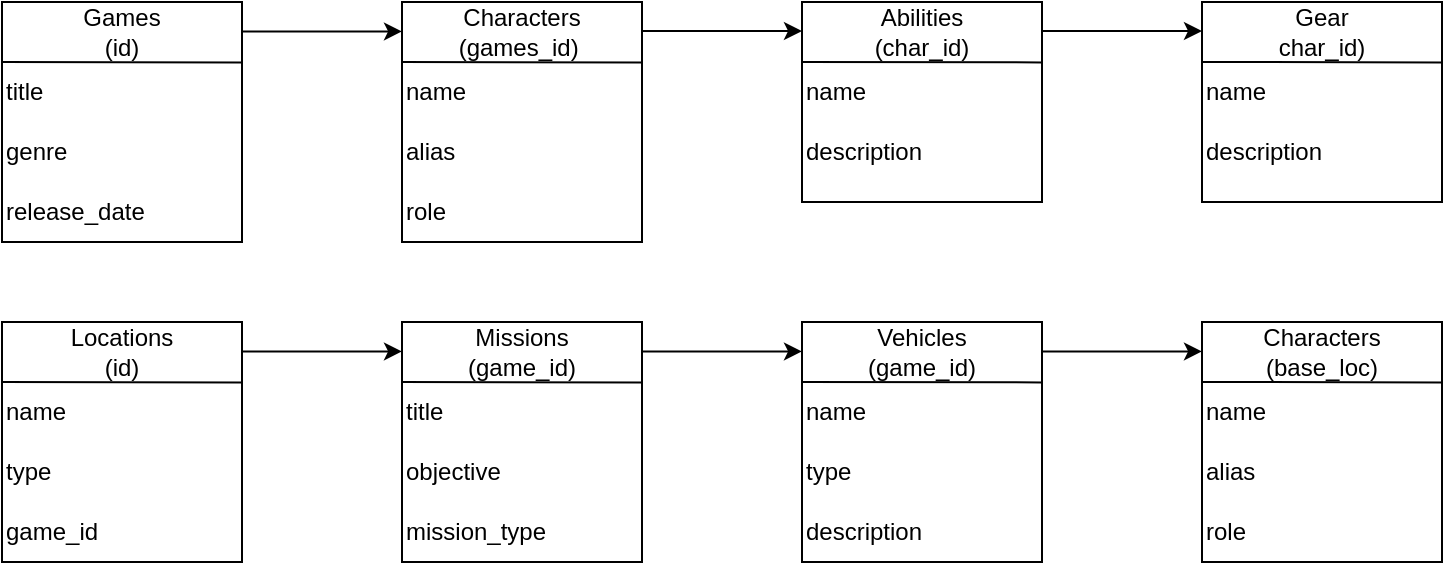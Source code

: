 <mxfile version="27.0.9">
  <diagram id="C5RBs43oDa-KdzZeNtuy" name="Page-1">
    <mxGraphModel dx="1039" dy="789" grid="1" gridSize="10" guides="1" tooltips="1" connect="1" arrows="1" fold="1" page="1" pageScale="1" pageWidth="2336" pageHeight="1654" math="0" shadow="0">
      <root>
        <mxCell id="WIyWlLk6GJQsqaUBKTNV-0" />
        <mxCell id="WIyWlLk6GJQsqaUBKTNV-1" parent="WIyWlLk6GJQsqaUBKTNV-0" />
        <mxCell id="LgjgU3-JCQmfCHvSQj05-10" value="" style="rounded=0;whiteSpace=wrap;html=1;" parent="WIyWlLk6GJQsqaUBKTNV-1" vertex="1">
          <mxGeometry x="280" y="80" width="120" height="120" as="geometry" />
        </mxCell>
        <mxCell id="LgjgU3-JCQmfCHvSQj05-11" value="" style="endArrow=none;html=1;rounded=0;entryX=1.002;entryY=0.335;entryDx=0;entryDy=0;entryPerimeter=0;" parent="WIyWlLk6GJQsqaUBKTNV-1" edge="1">
          <mxGeometry width="50" height="50" relative="1" as="geometry">
            <mxPoint x="280" y="110" as="sourcePoint" />
            <mxPoint x="400.24" y="110.2" as="targetPoint" />
          </mxGeometry>
        </mxCell>
        <mxCell id="LgjgU3-JCQmfCHvSQj05-12" value="Games (id)" style="text;html=1;align=center;verticalAlign=middle;whiteSpace=wrap;rounded=0;" parent="WIyWlLk6GJQsqaUBKTNV-1" vertex="1">
          <mxGeometry x="310" y="80" width="60" height="30" as="geometry" />
        </mxCell>
        <mxCell id="LgjgU3-JCQmfCHvSQj05-14" value="title" style="text;html=1;align=left;verticalAlign=middle;whiteSpace=wrap;rounded=0;" parent="WIyWlLk6GJQsqaUBKTNV-1" vertex="1">
          <mxGeometry x="280" y="110" width="120" height="30" as="geometry" />
        </mxCell>
        <mxCell id="LgjgU3-JCQmfCHvSQj05-26" value="genre" style="text;html=1;align=left;verticalAlign=middle;whiteSpace=wrap;rounded=0;" parent="WIyWlLk6GJQsqaUBKTNV-1" vertex="1">
          <mxGeometry x="280" y="140" width="120" height="30" as="geometry" />
        </mxCell>
        <mxCell id="LgjgU3-JCQmfCHvSQj05-27" value="release_date" style="text;html=1;align=left;verticalAlign=middle;whiteSpace=wrap;rounded=0;" parent="WIyWlLk6GJQsqaUBKTNV-1" vertex="1">
          <mxGeometry x="280" y="170" width="120" height="30" as="geometry" />
        </mxCell>
        <mxCell id="K9G_V0BXVg0M4EAFm6N_-10" value="" style="rounded=0;whiteSpace=wrap;html=1;" parent="WIyWlLk6GJQsqaUBKTNV-1" vertex="1">
          <mxGeometry x="480" y="80" width="120" height="120" as="geometry" />
        </mxCell>
        <mxCell id="K9G_V0BXVg0M4EAFm6N_-11" value="" style="endArrow=none;html=1;rounded=0;entryX=1.002;entryY=0.335;entryDx=0;entryDy=0;entryPerimeter=0;" parent="WIyWlLk6GJQsqaUBKTNV-1" edge="1">
          <mxGeometry width="50" height="50" relative="1" as="geometry">
            <mxPoint x="480" y="110" as="sourcePoint" />
            <mxPoint x="600.24" y="110.2" as="targetPoint" />
          </mxGeometry>
        </mxCell>
        <mxCell id="K9G_V0BXVg0M4EAFm6N_-12" value="Characters (games_id)&amp;nbsp;" style="text;html=1;align=center;verticalAlign=middle;whiteSpace=wrap;rounded=0;" parent="WIyWlLk6GJQsqaUBKTNV-1" vertex="1">
          <mxGeometry x="510" y="80" width="60" height="30" as="geometry" />
        </mxCell>
        <mxCell id="K9G_V0BXVg0M4EAFm6N_-14" value="name" style="text;html=1;align=left;verticalAlign=middle;whiteSpace=wrap;rounded=0;" parent="WIyWlLk6GJQsqaUBKTNV-1" vertex="1">
          <mxGeometry x="480" y="110" width="120" height="30" as="geometry" />
        </mxCell>
        <mxCell id="K9G_V0BXVg0M4EAFm6N_-15" value="alias" style="text;html=1;align=left;verticalAlign=middle;whiteSpace=wrap;rounded=0;" parent="WIyWlLk6GJQsqaUBKTNV-1" vertex="1">
          <mxGeometry x="480" y="140" width="120" height="30" as="geometry" />
        </mxCell>
        <mxCell id="K9G_V0BXVg0M4EAFm6N_-16" value="role" style="text;html=1;align=left;verticalAlign=middle;whiteSpace=wrap;rounded=0;" parent="WIyWlLk6GJQsqaUBKTNV-1" vertex="1">
          <mxGeometry x="480" y="170" width="120" height="30" as="geometry" />
        </mxCell>
        <mxCell id="LRJpE0YDbChc6pXYvuXD-6" value="" style="endArrow=classic;html=1;rounded=0;" edge="1" parent="WIyWlLk6GJQsqaUBKTNV-1">
          <mxGeometry width="50" height="50" relative="1" as="geometry">
            <mxPoint x="400" y="94.71" as="sourcePoint" />
            <mxPoint x="480" y="94.71" as="targetPoint" />
          </mxGeometry>
        </mxCell>
        <mxCell id="LRJpE0YDbChc6pXYvuXD-9" value="" style="rounded=0;whiteSpace=wrap;html=1;" vertex="1" parent="WIyWlLk6GJQsqaUBKTNV-1">
          <mxGeometry x="680" y="80" width="120" height="100" as="geometry" />
        </mxCell>
        <mxCell id="LRJpE0YDbChc6pXYvuXD-10" value="" style="endArrow=none;html=1;rounded=0;entryX=1.002;entryY=0.335;entryDx=0;entryDy=0;entryPerimeter=0;" edge="1" parent="WIyWlLk6GJQsqaUBKTNV-1">
          <mxGeometry width="50" height="50" relative="1" as="geometry">
            <mxPoint x="680" y="110" as="sourcePoint" />
            <mxPoint x="800.24" y="110.2" as="targetPoint" />
          </mxGeometry>
        </mxCell>
        <mxCell id="LRJpE0YDbChc6pXYvuXD-11" value="Abilities (char_id)" style="text;html=1;align=center;verticalAlign=middle;whiteSpace=wrap;rounded=0;" vertex="1" parent="WIyWlLk6GJQsqaUBKTNV-1">
          <mxGeometry x="710" y="80" width="60" height="30" as="geometry" />
        </mxCell>
        <mxCell id="LRJpE0YDbChc6pXYvuXD-18" value="name" style="text;html=1;align=left;verticalAlign=middle;whiteSpace=wrap;rounded=0;" vertex="1" parent="WIyWlLk6GJQsqaUBKTNV-1">
          <mxGeometry x="680" y="110" width="120" height="30" as="geometry" />
        </mxCell>
        <mxCell id="LRJpE0YDbChc6pXYvuXD-19" value="description" style="text;html=1;align=left;verticalAlign=middle;whiteSpace=wrap;rounded=0;" vertex="1" parent="WIyWlLk6GJQsqaUBKTNV-1">
          <mxGeometry x="680" y="140" width="120" height="30" as="geometry" />
        </mxCell>
        <mxCell id="LRJpE0YDbChc6pXYvuXD-20" value="" style="endArrow=classic;html=1;rounded=0;" edge="1" parent="WIyWlLk6GJQsqaUBKTNV-1">
          <mxGeometry width="50" height="50" relative="1" as="geometry">
            <mxPoint x="600" y="94.5" as="sourcePoint" />
            <mxPoint x="680" y="94.5" as="targetPoint" />
          </mxGeometry>
        </mxCell>
        <mxCell id="LRJpE0YDbChc6pXYvuXD-21" value="" style="rounded=0;whiteSpace=wrap;html=1;" vertex="1" parent="WIyWlLk6GJQsqaUBKTNV-1">
          <mxGeometry x="880" y="80" width="120" height="100" as="geometry" />
        </mxCell>
        <mxCell id="LRJpE0YDbChc6pXYvuXD-22" value="" style="endArrow=none;html=1;rounded=0;entryX=1.002;entryY=0.335;entryDx=0;entryDy=0;entryPerimeter=0;" edge="1" parent="WIyWlLk6GJQsqaUBKTNV-1">
          <mxGeometry width="50" height="50" relative="1" as="geometry">
            <mxPoint x="880" y="110" as="sourcePoint" />
            <mxPoint x="1000.24" y="110.2" as="targetPoint" />
          </mxGeometry>
        </mxCell>
        <mxCell id="LRJpE0YDbChc6pXYvuXD-23" value="Gear char_id)" style="text;html=1;align=center;verticalAlign=middle;whiteSpace=wrap;rounded=0;" vertex="1" parent="WIyWlLk6GJQsqaUBKTNV-1">
          <mxGeometry x="910" y="80" width="60" height="30" as="geometry" />
        </mxCell>
        <mxCell id="LRJpE0YDbChc6pXYvuXD-24" value="name" style="text;html=1;align=left;verticalAlign=middle;whiteSpace=wrap;rounded=0;" vertex="1" parent="WIyWlLk6GJQsqaUBKTNV-1">
          <mxGeometry x="880" y="110" width="120" height="30" as="geometry" />
        </mxCell>
        <mxCell id="LRJpE0YDbChc6pXYvuXD-25" value="description" style="text;html=1;align=left;verticalAlign=middle;whiteSpace=wrap;rounded=0;" vertex="1" parent="WIyWlLk6GJQsqaUBKTNV-1">
          <mxGeometry x="880" y="140" width="120" height="30" as="geometry" />
        </mxCell>
        <mxCell id="LRJpE0YDbChc6pXYvuXD-26" value="" style="endArrow=classic;html=1;rounded=0;" edge="1" parent="WIyWlLk6GJQsqaUBKTNV-1">
          <mxGeometry width="50" height="50" relative="1" as="geometry">
            <mxPoint x="800" y="94.5" as="sourcePoint" />
            <mxPoint x="880" y="94.5" as="targetPoint" />
          </mxGeometry>
        </mxCell>
        <mxCell id="LRJpE0YDbChc6pXYvuXD-27" value="" style="rounded=0;whiteSpace=wrap;html=1;" vertex="1" parent="WIyWlLk6GJQsqaUBKTNV-1">
          <mxGeometry x="280" y="240" width="120" height="120" as="geometry" />
        </mxCell>
        <mxCell id="LRJpE0YDbChc6pXYvuXD-28" value="" style="endArrow=none;html=1;rounded=0;entryX=1.002;entryY=0.335;entryDx=0;entryDy=0;entryPerimeter=0;" edge="1" parent="WIyWlLk6GJQsqaUBKTNV-1">
          <mxGeometry width="50" height="50" relative="1" as="geometry">
            <mxPoint x="280" y="270" as="sourcePoint" />
            <mxPoint x="400.24" y="270.2" as="targetPoint" />
          </mxGeometry>
        </mxCell>
        <mxCell id="LRJpE0YDbChc6pXYvuXD-29" value="Locations (id)" style="text;html=1;align=center;verticalAlign=middle;whiteSpace=wrap;rounded=0;" vertex="1" parent="WIyWlLk6GJQsqaUBKTNV-1">
          <mxGeometry x="310" y="240" width="60" height="30" as="geometry" />
        </mxCell>
        <mxCell id="LRJpE0YDbChc6pXYvuXD-30" value="name" style="text;html=1;align=left;verticalAlign=middle;whiteSpace=wrap;rounded=0;" vertex="1" parent="WIyWlLk6GJQsqaUBKTNV-1">
          <mxGeometry x="280" y="270" width="120" height="30" as="geometry" />
        </mxCell>
        <mxCell id="LRJpE0YDbChc6pXYvuXD-31" value="type" style="text;html=1;align=left;verticalAlign=middle;whiteSpace=wrap;rounded=0;" vertex="1" parent="WIyWlLk6GJQsqaUBKTNV-1">
          <mxGeometry x="280" y="300" width="120" height="30" as="geometry" />
        </mxCell>
        <mxCell id="LRJpE0YDbChc6pXYvuXD-32" value="game_id" style="text;html=1;align=left;verticalAlign=middle;whiteSpace=wrap;rounded=0;" vertex="1" parent="WIyWlLk6GJQsqaUBKTNV-1">
          <mxGeometry x="280" y="330" width="120" height="30" as="geometry" />
        </mxCell>
        <mxCell id="LRJpE0YDbChc6pXYvuXD-33" value="" style="endArrow=classic;html=1;rounded=0;" edge="1" parent="WIyWlLk6GJQsqaUBKTNV-1">
          <mxGeometry width="50" height="50" relative="1" as="geometry">
            <mxPoint x="400" y="254.71" as="sourcePoint" />
            <mxPoint x="480" y="254.71" as="targetPoint" />
          </mxGeometry>
        </mxCell>
        <mxCell id="LRJpE0YDbChc6pXYvuXD-34" value="" style="rounded=0;whiteSpace=wrap;html=1;" vertex="1" parent="WIyWlLk6GJQsqaUBKTNV-1">
          <mxGeometry x="480" y="240" width="120" height="120" as="geometry" />
        </mxCell>
        <mxCell id="LRJpE0YDbChc6pXYvuXD-35" value="" style="endArrow=none;html=1;rounded=0;entryX=1.002;entryY=0.335;entryDx=0;entryDy=0;entryPerimeter=0;" edge="1" parent="WIyWlLk6GJQsqaUBKTNV-1">
          <mxGeometry width="50" height="50" relative="1" as="geometry">
            <mxPoint x="480" y="270" as="sourcePoint" />
            <mxPoint x="600.24" y="270.2" as="targetPoint" />
          </mxGeometry>
        </mxCell>
        <mxCell id="LRJpE0YDbChc6pXYvuXD-36" value="Missions (game_id)" style="text;html=1;align=center;verticalAlign=middle;whiteSpace=wrap;rounded=0;" vertex="1" parent="WIyWlLk6GJQsqaUBKTNV-1">
          <mxGeometry x="510" y="240" width="60" height="30" as="geometry" />
        </mxCell>
        <mxCell id="LRJpE0YDbChc6pXYvuXD-37" value="title" style="text;html=1;align=left;verticalAlign=middle;whiteSpace=wrap;rounded=0;" vertex="1" parent="WIyWlLk6GJQsqaUBKTNV-1">
          <mxGeometry x="480" y="270" width="120" height="30" as="geometry" />
        </mxCell>
        <mxCell id="LRJpE0YDbChc6pXYvuXD-38" value="objective" style="text;html=1;align=left;verticalAlign=middle;whiteSpace=wrap;rounded=0;" vertex="1" parent="WIyWlLk6GJQsqaUBKTNV-1">
          <mxGeometry x="480" y="300" width="120" height="30" as="geometry" />
        </mxCell>
        <mxCell id="LRJpE0YDbChc6pXYvuXD-39" value="mission_type" style="text;html=1;align=left;verticalAlign=middle;whiteSpace=wrap;rounded=0;" vertex="1" parent="WIyWlLk6GJQsqaUBKTNV-1">
          <mxGeometry x="480" y="330" width="120" height="30" as="geometry" />
        </mxCell>
        <mxCell id="LRJpE0YDbChc6pXYvuXD-40" value="" style="endArrow=classic;html=1;rounded=0;" edge="1" parent="WIyWlLk6GJQsqaUBKTNV-1">
          <mxGeometry width="50" height="50" relative="1" as="geometry">
            <mxPoint x="600" y="254.71" as="sourcePoint" />
            <mxPoint x="680" y="254.71" as="targetPoint" />
          </mxGeometry>
        </mxCell>
        <mxCell id="LRJpE0YDbChc6pXYvuXD-41" value="" style="rounded=0;whiteSpace=wrap;html=1;" vertex="1" parent="WIyWlLk6GJQsqaUBKTNV-1">
          <mxGeometry x="680" y="240" width="120" height="120" as="geometry" />
        </mxCell>
        <mxCell id="LRJpE0YDbChc6pXYvuXD-42" value="" style="endArrow=none;html=1;rounded=0;entryX=1.002;entryY=0.335;entryDx=0;entryDy=0;entryPerimeter=0;" edge="1" parent="WIyWlLk6GJQsqaUBKTNV-1">
          <mxGeometry width="50" height="50" relative="1" as="geometry">
            <mxPoint x="680" y="270" as="sourcePoint" />
            <mxPoint x="800.24" y="270.2" as="targetPoint" />
          </mxGeometry>
        </mxCell>
        <mxCell id="LRJpE0YDbChc6pXYvuXD-43" value="Vehicles (game_id)" style="text;html=1;align=center;verticalAlign=middle;whiteSpace=wrap;rounded=0;" vertex="1" parent="WIyWlLk6GJQsqaUBKTNV-1">
          <mxGeometry x="710" y="240" width="60" height="30" as="geometry" />
        </mxCell>
        <mxCell id="LRJpE0YDbChc6pXYvuXD-44" value="name" style="text;html=1;align=left;verticalAlign=middle;whiteSpace=wrap;rounded=0;" vertex="1" parent="WIyWlLk6GJQsqaUBKTNV-1">
          <mxGeometry x="680" y="270" width="120" height="30" as="geometry" />
        </mxCell>
        <mxCell id="LRJpE0YDbChc6pXYvuXD-45" value="type" style="text;html=1;align=left;verticalAlign=middle;whiteSpace=wrap;rounded=0;" vertex="1" parent="WIyWlLk6GJQsqaUBKTNV-1">
          <mxGeometry x="680" y="300" width="120" height="30" as="geometry" />
        </mxCell>
        <mxCell id="LRJpE0YDbChc6pXYvuXD-46" value="description" style="text;html=1;align=left;verticalAlign=middle;whiteSpace=wrap;rounded=0;" vertex="1" parent="WIyWlLk6GJQsqaUBKTNV-1">
          <mxGeometry x="680" y="330" width="120" height="30" as="geometry" />
        </mxCell>
        <mxCell id="LRJpE0YDbChc6pXYvuXD-47" value="" style="endArrow=classic;html=1;rounded=0;" edge="1" parent="WIyWlLk6GJQsqaUBKTNV-1">
          <mxGeometry width="50" height="50" relative="1" as="geometry">
            <mxPoint x="800" y="254.71" as="sourcePoint" />
            <mxPoint x="880" y="254.71" as="targetPoint" />
          </mxGeometry>
        </mxCell>
        <mxCell id="LRJpE0YDbChc6pXYvuXD-48" value="" style="rounded=0;whiteSpace=wrap;html=1;" vertex="1" parent="WIyWlLk6GJQsqaUBKTNV-1">
          <mxGeometry x="880" y="240" width="120" height="120" as="geometry" />
        </mxCell>
        <mxCell id="LRJpE0YDbChc6pXYvuXD-49" value="" style="endArrow=none;html=1;rounded=0;entryX=1.002;entryY=0.335;entryDx=0;entryDy=0;entryPerimeter=0;" edge="1" parent="WIyWlLk6GJQsqaUBKTNV-1">
          <mxGeometry width="50" height="50" relative="1" as="geometry">
            <mxPoint x="880" y="270" as="sourcePoint" />
            <mxPoint x="1000.24" y="270.2" as="targetPoint" />
          </mxGeometry>
        </mxCell>
        <mxCell id="LRJpE0YDbChc6pXYvuXD-50" value="Characters (base_loc)" style="text;html=1;align=center;verticalAlign=middle;whiteSpace=wrap;rounded=0;" vertex="1" parent="WIyWlLk6GJQsqaUBKTNV-1">
          <mxGeometry x="910" y="240" width="60" height="30" as="geometry" />
        </mxCell>
        <mxCell id="LRJpE0YDbChc6pXYvuXD-51" value="name" style="text;html=1;align=left;verticalAlign=middle;whiteSpace=wrap;rounded=0;" vertex="1" parent="WIyWlLk6GJQsqaUBKTNV-1">
          <mxGeometry x="880" y="270" width="120" height="30" as="geometry" />
        </mxCell>
        <mxCell id="LRJpE0YDbChc6pXYvuXD-55" value="alias" style="text;html=1;align=left;verticalAlign=middle;whiteSpace=wrap;rounded=0;" vertex="1" parent="WIyWlLk6GJQsqaUBKTNV-1">
          <mxGeometry x="880" y="300" width="120" height="30" as="geometry" />
        </mxCell>
        <mxCell id="LRJpE0YDbChc6pXYvuXD-56" value="role" style="text;html=1;align=left;verticalAlign=middle;whiteSpace=wrap;rounded=0;" vertex="1" parent="WIyWlLk6GJQsqaUBKTNV-1">
          <mxGeometry x="880" y="330" width="120" height="30" as="geometry" />
        </mxCell>
      </root>
    </mxGraphModel>
  </diagram>
</mxfile>
